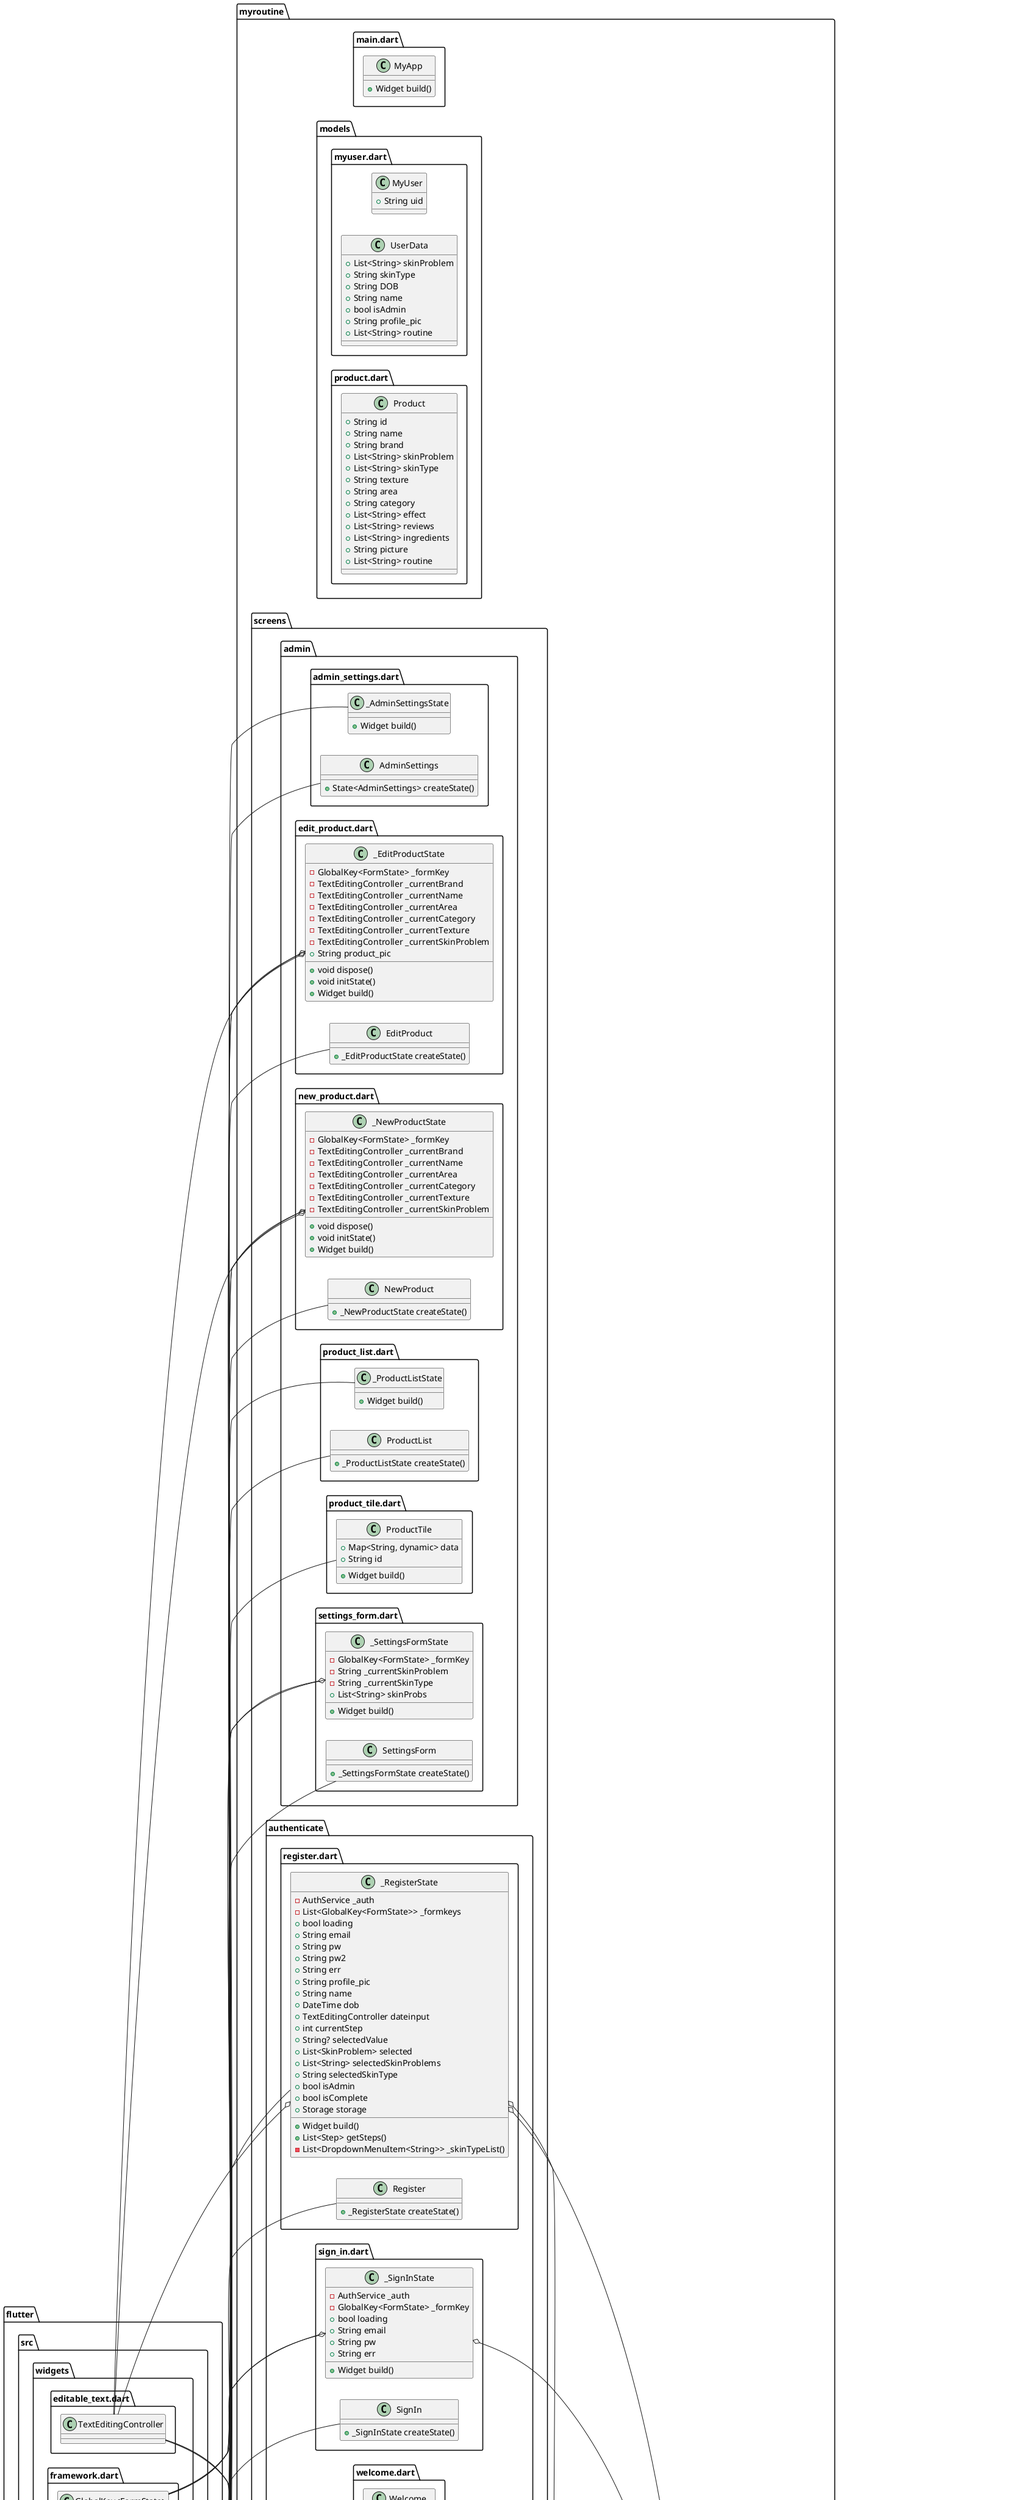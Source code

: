 @startuml
left to right direction
set namespaceSeparator ::

class "myroutine::main.dart::MyApp" {
  +Widget build()
}


class "myroutine::models::myuser.dart::MyUser" {
  +String uid
}

class "myroutine::models::myuser.dart::UserData" {
  +List<String> skinProblem
  +String skinType
  +String DOB
  +String name
  +bool isAdmin
  +String profile_pic
  +List<String> routine
}

class "myroutine::models::product.dart::Product" {
  +String id
  +String name
  +String brand
  +List<String> skinProblem
  +List<String> skinType
  +String texture
  +String area
  +String category
  +List<String> effect
  +List<String> reviews
  +List<String> ingredients
  +String picture
  +List<String> routine
}

class "myroutine::screens::admin::admin_settings.dart::AdminSettings" {
  +State<AdminSettings> createState()
}

"flutter::src::widgets::framework.dart::StatefulWidget" <|-- "myroutine::screens::admin::admin_settings.dart::AdminSettings"

class "myroutine::screens::admin::admin_settings.dart::_AdminSettingsState" {
  +Widget build()
}

"flutter::src::widgets::framework.dart::State" <|-- "myroutine::screens::admin::admin_settings.dart::_AdminSettingsState"

class "myroutine::screens::admin::edit_product.dart::EditProduct" {
  +_EditProductState createState()
}

"flutter::src::widgets::framework.dart::StatefulWidget" <|-- "myroutine::screens::admin::edit_product.dart::EditProduct"

class "myroutine::screens::admin::edit_product.dart::_EditProductState" {
  -GlobalKey<FormState> _formKey
  -TextEditingController _currentBrand
  -TextEditingController _currentName
  -TextEditingController _currentArea
  -TextEditingController _currentCategory
  -TextEditingController _currentTexture
  -TextEditingController _currentSkinProblem
  +String product_pic
  +void dispose()
  +void initState()
  +Widget build()
}

"myroutine::screens::admin::edit_product.dart::_EditProductState" o-- "flutter::src::widgets::framework.dart::GlobalKey<FormState>"
"myroutine::screens::admin::edit_product.dart::_EditProductState" o-- "flutter::src::widgets::editable_text.dart::TextEditingController"
"flutter::src::widgets::framework.dart::State" <|-- "myroutine::screens::admin::edit_product.dart::_EditProductState"

class "myroutine::screens::admin::new_product.dart::NewProduct" {
  +_NewProductState createState()
}

"flutter::src::widgets::framework.dart::StatefulWidget" <|-- "myroutine::screens::admin::new_product.dart::NewProduct"

class "myroutine::screens::admin::new_product.dart::_NewProductState" {
  -GlobalKey<FormState> _formKey
  -TextEditingController _currentBrand
  -TextEditingController _currentName
  -TextEditingController _currentArea
  -TextEditingController _currentCategory
  -TextEditingController _currentTexture
  -TextEditingController _currentSkinProblem
  +void dispose()
  +void initState()
  +Widget build()
}

"myroutine::screens::admin::new_product.dart::_NewProductState" o-- "flutter::src::widgets::framework.dart::GlobalKey<FormState>"
"myroutine::screens::admin::new_product.dart::_NewProductState" o-- "flutter::src::widgets::editable_text.dart::TextEditingController"
"flutter::src::widgets::framework.dart::State" <|-- "myroutine::screens::admin::new_product.dart::_NewProductState"

class "myroutine::screens::admin::product_list.dart::ProductList" {
  +_ProductListState createState()
}

"flutter::src::widgets::framework.dart::StatefulWidget" <|-- "myroutine::screens::admin::product_list.dart::ProductList"

class "myroutine::screens::admin::product_list.dart::_ProductListState" {
  +Widget build()
}

"flutter::src::widgets::framework.dart::State" <|-- "myroutine::screens::admin::product_list.dart::_ProductListState"

class "myroutine::screens::admin::product_tile.dart::ProductTile" {
  +Map<String, dynamic> data
  +String id
  +Widget build()
}

"flutter::src::widgets::framework.dart::StatelessWidget" <|-- "myroutine::screens::admin::product_tile.dart::ProductTile"

class "myroutine::screens::admin::settings_form.dart::SettingsForm" {
  +_SettingsFormState createState()
}

"flutter::src::widgets::framework.dart::StatefulWidget" <|-- "myroutine::screens::admin::settings_form.dart::SettingsForm"

class "myroutine::screens::admin::settings_form.dart::_SettingsFormState" {
  -GlobalKey<FormState> _formKey
  -String _currentSkinProblem
  -String _currentSkinType
  +List<String> skinProbs
  +Widget build()
}

"myroutine::screens::admin::settings_form.dart::_SettingsFormState" o-- "flutter::src::widgets::framework.dart::GlobalKey<FormState>"
"flutter::src::widgets::framework.dart::State" <|-- "myroutine::screens::admin::settings_form.dart::_SettingsFormState"

class "myroutine::screens::authenticate::register.dart::Register" {
  +_RegisterState createState()
}

"flutter::src::widgets::framework.dart::StatefulWidget" <|-- "myroutine::screens::authenticate::register.dart::Register"

class "myroutine::screens::authenticate::register.dart::_RegisterState" {
  -AuthService _auth
  -List<GlobalKey<FormState>> _formkeys
  +bool loading
  +String email
  +String pw
  +String pw2
  +String err
  +String profile_pic
  +String name
  +DateTime dob
  +TextEditingController dateinput
  +int currentStep
  +String? selectedValue
  +List<SkinProblem> selected
  +List<String> selectedSkinProblems
  +String selectedSkinType
  +bool isAdmin
  +bool isComplete
  +Storage storage
  +Widget build()
  +List<Step> getSteps()
  -List<DropdownMenuItem<String>> _skinTypeList()
}

"myroutine::screens::authenticate::register.dart::_RegisterState" o-- "myroutine::services::auth.dart::AuthService"
"myroutine::screens::authenticate::register.dart::_RegisterState" o-- "flutter::src::widgets::editable_text.dart::TextEditingController"
"myroutine::screens::authenticate::register.dart::_RegisterState" o-- "myroutine::services::storage.dart::Storage"
"flutter::src::widgets::framework.dart::State" <|-- "myroutine::screens::authenticate::register.dart::_RegisterState"

class "myroutine::screens::authenticate::sign_in.dart::SignIn" {
  +_SignInState createState()
}

"flutter::src::widgets::framework.dart::StatefulWidget" <|-- "myroutine::screens::authenticate::sign_in.dart::SignIn"

class "myroutine::screens::authenticate::sign_in.dart::_SignInState" {
  -AuthService _auth
  -GlobalKey<FormState> _formKey
  +bool loading
  +String email
  +String pw
  +String err
  +Widget build()
}

"myroutine::screens::authenticate::sign_in.dart::_SignInState" o-- "myroutine::services::auth.dart::AuthService"
"myroutine::screens::authenticate::sign_in.dart::_SignInState" o-- "flutter::src::widgets::framework.dart::GlobalKey<FormState>"
"flutter::src::widgets::framework.dart::State" <|-- "myroutine::screens::authenticate::sign_in.dart::_SignInState"

class "myroutine::screens::authenticate::welcome.dart::Welcome" {
  +Widget build()
}

"flutter::src::widgets::framework.dart::StatelessWidget" <|-- "myroutine::screens::authenticate::welcome.dart::Welcome"

class "myroutine::screens::home::current_product.dart::CurrentProduct" {
  +State<CurrentProduct> createState()
}

"flutter::src::widgets::framework.dart::StatefulWidget" <|-- "myroutine::screens::home::current_product.dart::CurrentProduct"

class "myroutine::screens::home::current_product.dart::_CurrentProductState" {
  -GlobalKey<FormState> _formKey
  -TextEditingController _currentBrand
  -TextEditingController _currentName
  -TextEditingController _currentArea
  -TextEditingController _currentCategory
  -TextEditingController _currentTexture
  -TextEditingController _currentSkinProblem
  -TextEditingController _currentReview
  +String product_pic
  +void dispose()
  +void initState()
  +Widget build()
}

"myroutine::screens::home::current_product.dart::_CurrentProductState" o-- "flutter::src::widgets::framework.dart::GlobalKey<FormState>"
"myroutine::screens::home::current_product.dart::_CurrentProductState" o-- "flutter::src::widgets::editable_text.dart::TextEditingController"
"flutter::src::widgets::framework.dart::State" <|-- "myroutine::screens::home::current_product.dart::_CurrentProductState"

class "myroutine::screens::home::edit_profile.dart::EditProfile" {
  +State<EditProfile> createState()
}

"flutter::src::widgets::framework.dart::StatefulWidget" <|-- "myroutine::screens::home::edit_profile.dart::EditProfile"

class "myroutine::screens::home::edit_profile.dart::_EditProfileState" {
  -GlobalKey<FormState> _formKey
  +String name
  +DateTime dob
  +String profilePic
  +TextEditingController dateInput
  -TextEditingController _currentName
  +List<SkinProblem> selected
  +List<String> selectedSkinProblems
  +List<SkinProblem> currentSP
  +List<String> currentSPstring
  +Storage storage
  +void dispose()
  +Widget build()
  +Widget uploadPic()
}

"myroutine::screens::home::edit_profile.dart::_EditProfileState" o-- "flutter::src::widgets::framework.dart::GlobalKey<FormState>"
"myroutine::screens::home::edit_profile.dart::_EditProfileState" o-- "flutter::src::widgets::editable_text.dart::TextEditingController"
"myroutine::screens::home::edit_profile.dart::_EditProfileState" o-- "myroutine::services::storage.dart::Storage"
"flutter::src::widgets::framework.dart::State" <|-- "myroutine::screens::home::edit_profile.dart::_EditProfileState"

class "myroutine::screens::home::home.dart::Home" {
  +_HomeState createState()
}

"flutter::src::widgets::framework.dart::StatefulWidget" <|-- "myroutine::screens::home::home.dart::Home"

class "myroutine::screens::home::home.dart::_HomeState" {
  -AuthService _auth
  +Storage storage
  +Widget build()
}

"myroutine::screens::home::home.dart::_HomeState" o-- "myroutine::services::auth.dart::AuthService"
"myroutine::screens::home::home.dart::_HomeState" o-- "myroutine::services::storage.dart::Storage"
"flutter::src::widgets::framework.dart::State" <|-- "myroutine::screens::home::home.dart::_HomeState"

class "myroutine::screens::home::profile.dart::Profile" {
  +State<Profile> createState()
}

"flutter::src::widgets::framework.dart::StatefulWidget" <|-- "myroutine::screens::home::profile.dart::Profile"

class "myroutine::screens::home::profile.dart::_ProfileState" {
  -GlobalKey<FormState> _formKey
  +String name
  +DateTime dob
  +String profilePic
  +TextEditingController dateInput
  -TextEditingController _currentName
  +List<SkinProblem> selected
  +List<String> selectedSkinProblems
  +List<SkinProblem> currentSP
  +List<String> currentSPstring
  +Storage storage
  +void initState()
  +void dispose()
  +Widget build()
}

"myroutine::screens::home::profile.dart::_ProfileState" o-- "flutter::src::widgets::framework.dart::GlobalKey<FormState>"
"myroutine::screens::home::profile.dart::_ProfileState" o-- "flutter::src::widgets::editable_text.dart::TextEditingController"
"myroutine::screens::home::profile.dart::_ProfileState" o-- "myroutine::services::storage.dart::Storage"
"flutter::src::widgets::framework.dart::State" <|-- "myroutine::screens::home::profile.dart::_ProfileState"

class "myroutine::screens::home::settings.dart::Settings" {
  +State<Settings> createState()
}

"flutter::src::widgets::framework.dart::StatefulWidget" <|-- "myroutine::screens::home::settings.dart::Settings"

class "myroutine::screens::home::settings.dart::_SettingsState" {
  +Widget build()
}

"flutter::src::widgets::framework.dart::State" <|-- "myroutine::screens::home::settings.dart::_SettingsState"

class "myroutine::screens::home::side_menu.dart::SideMenu" {
  +Widget build()
  +Widget buildMenuItems()
}

"flutter::src::widgets::framework.dart::StatelessWidget" <|-- "myroutine::screens::home::side_menu.dart::SideMenu"

class "myroutine::screens::wizard::wizard.dart::Wizard" {
  +State<Wizard> createState()
}

"flutter::src::widgets::framework.dart::StatefulWidget" <|-- "myroutine::screens::wizard::wizard.dart::Wizard"

class "myroutine::screens::wizard::wizard.dart::_WizardState" {
  +List<String> chosen
  +List<String> getChosen()
  +void setChosen()
  +Widget build()
}

"flutter::src::widgets::framework.dart::State" <|-- "myroutine::screens::wizard::wizard.dart::_WizardState"

class "myroutine::screens::wizard::wizard_product_list.dart::WizardProductList" {
  +String category
  +State<WizardProductList> createState()
}

"flutter::src::widgets::framework.dart::StatefulWidget" <|-- "myroutine::screens::wizard::wizard_product_list.dart::WizardProductList"

class "myroutine::screens::wizard::wizard_product_list.dart::_WizardProductListState" {
  +Widget build()
}

"flutter::src::widgets::framework.dart::State" <|-- "myroutine::screens::wizard::wizard_product_list.dart::_WizardProductListState"

class "myroutine::screens::wizard::wizard_product_tile.dart::WizardProductTile" {
  +Map<String, dynamic> data
  +String id
  +State<WizardProductTile> createState()
}

"flutter::src::widgets::framework.dart::StatefulWidget" <|-- "myroutine::screens::wizard::wizard_product_tile.dart::WizardProductTile"

class "myroutine::screens::wizard::wizard_product_tile.dart::_WizardProductTileState" {
  +Map<String, dynamic> data
  +String id
  +Icon icon
  +bool isChecked
  +Widget build()
}

"flutter::src::widgets::framework.dart::State" <|-- "myroutine::screens::wizard::wizard_product_tile.dart::_WizardProductTileState"

class "myroutine::services::auth.dart::AuthService" {
  -FirebaseAuth _auth
  +User? userInfo
  +Stream<MyUser?> user
  +String getUid()
  +String? getEmailAddress()
  -MyUser? _userFromFirebaseUser()
  +Future<dynamic> signInAnonym()
  +Future<dynamic> signInWithEmailAndPw()
  +Future<dynamic> regWithEmailAndPw()
  +Future<dynamic> signOut()
}



class "myroutine::services::constants.dart::SkinProblem" {
  +int id
  +String name
  +String toString()
}

class "myroutine::services::database.dart::DatabaseService" {
  +String uid
  +CollectionReference<Object?> productCollection
  +CollectionReference<Object?> userCollection
  +CollectionReference<Object?> routineProducts
  +Stream<List<Product>> products
  +Stream<UserData> userData
  +Future<void> addProduct()
  +Future<dynamic> updateUserData()
  +Future<dynamic> setUserData()
  +Future<dynamic> updateProfilePic()
  +Future<dynamic> updateRoutine()
  +Future<dynamic> updateReviews()
  +Future<dynamic> updateProductData()
  +Future<void> deleteUser()
  +Future<void> deleteProduct()
  -List<Product> _productListFromSnapshot()
  -UserData _userDataFromSnapshot()
  +dynamic currentUserData()
}


"myroutine::services::database.dart::DatabaseService" o-- "dart::async::Stream<List<Product>>"
"myroutine::services::database.dart::DatabaseService" o-- "dart::async::Stream<UserData>"

class "myroutine::services::storage.dart::Storage" {
  +FirebaseStorage storage
  +Future<void> uploadProfilePic()
  +Future<String> downloadProfilePicURL()
}

"myroutine::services::storage.dart::Storage" o-- "firebase_storage::firebase_storage.dart::FirebaseStorage"


@enduml